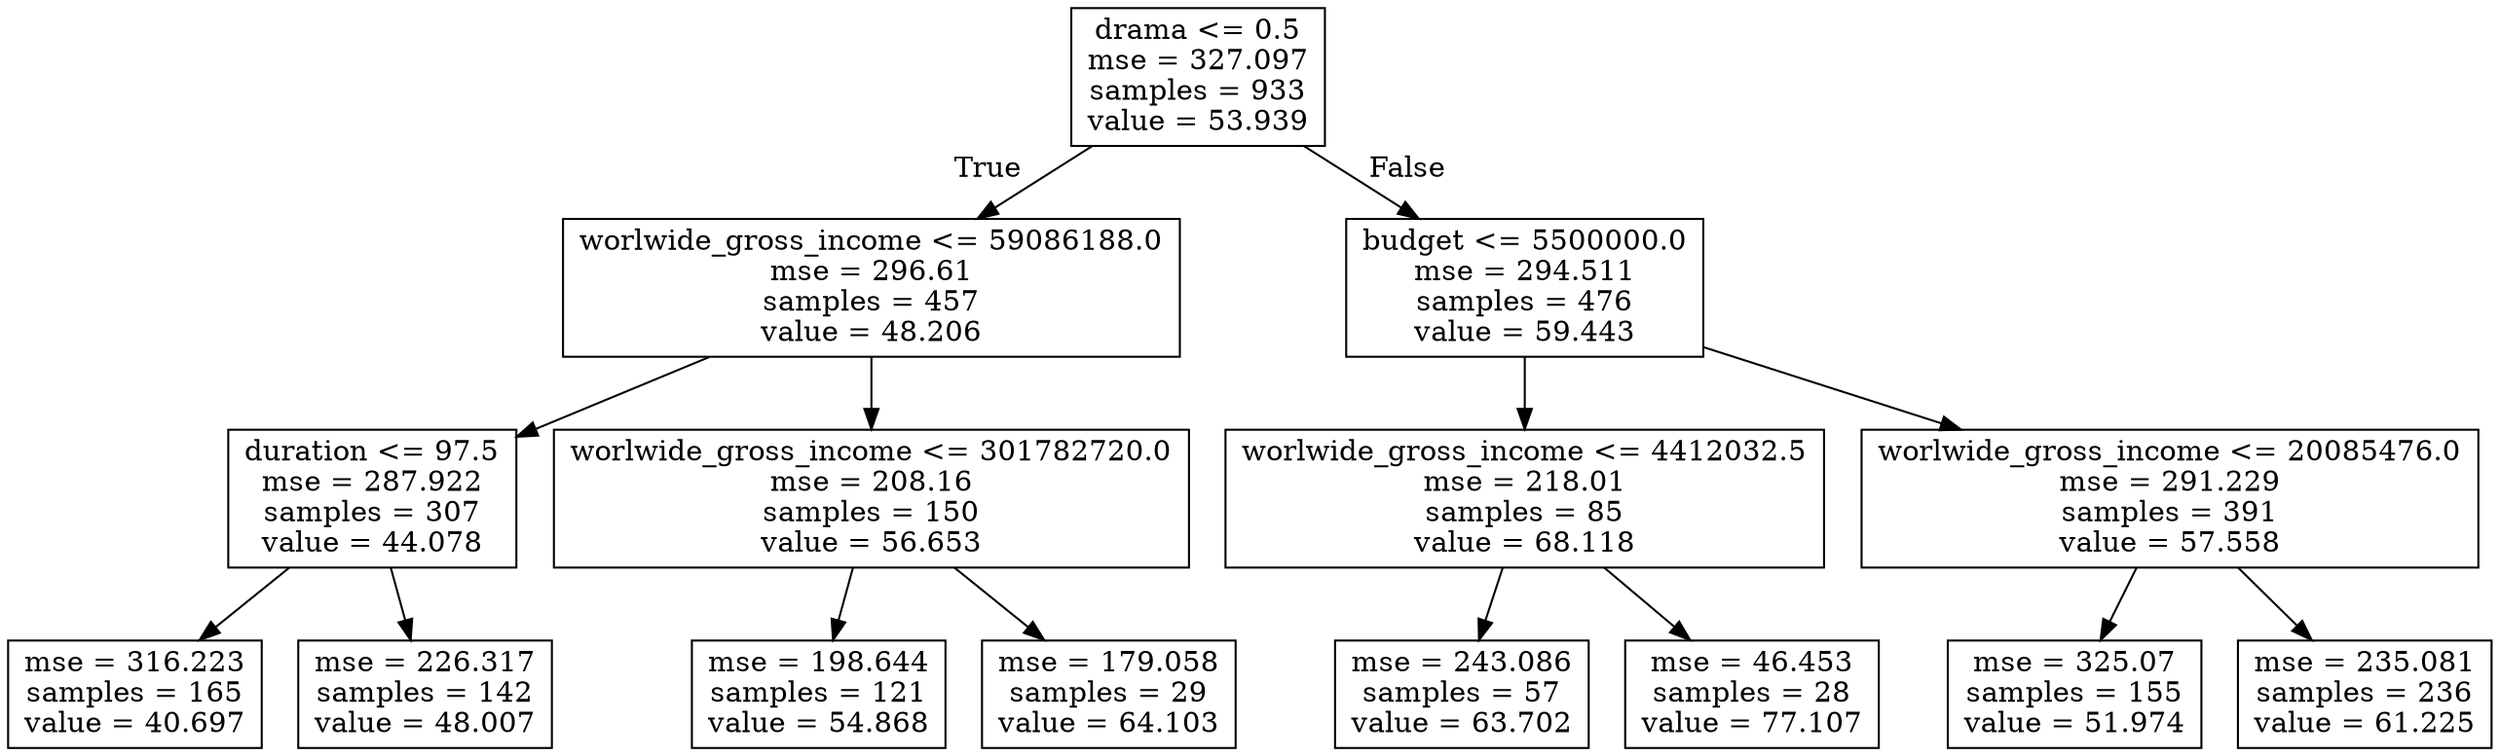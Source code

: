 digraph Tree {
node [shape=box] ;
0 [label="drama <= 0.5\nmse = 327.097\nsamples = 933\nvalue = 53.939"] ;
1 [label="worlwide_gross_income <= 59086188.0\nmse = 296.61\nsamples = 457\nvalue = 48.206"] ;
0 -> 1 [labeldistance=2.5, labelangle=45, headlabel="True"] ;
2 [label="duration <= 97.5\nmse = 287.922\nsamples = 307\nvalue = 44.078"] ;
1 -> 2 ;
3 [label="mse = 316.223\nsamples = 165\nvalue = 40.697"] ;
2 -> 3 ;
4 [label="mse = 226.317\nsamples = 142\nvalue = 48.007"] ;
2 -> 4 ;
5 [label="worlwide_gross_income <= 301782720.0\nmse = 208.16\nsamples = 150\nvalue = 56.653"] ;
1 -> 5 ;
6 [label="mse = 198.644\nsamples = 121\nvalue = 54.868"] ;
5 -> 6 ;
7 [label="mse = 179.058\nsamples = 29\nvalue = 64.103"] ;
5 -> 7 ;
8 [label="budget <= 5500000.0\nmse = 294.511\nsamples = 476\nvalue = 59.443"] ;
0 -> 8 [labeldistance=2.5, labelangle=-45, headlabel="False"] ;
9 [label="worlwide_gross_income <= 4412032.5\nmse = 218.01\nsamples = 85\nvalue = 68.118"] ;
8 -> 9 ;
10 [label="mse = 243.086\nsamples = 57\nvalue = 63.702"] ;
9 -> 10 ;
11 [label="mse = 46.453\nsamples = 28\nvalue = 77.107"] ;
9 -> 11 ;
12 [label="worlwide_gross_income <= 20085476.0\nmse = 291.229\nsamples = 391\nvalue = 57.558"] ;
8 -> 12 ;
13 [label="mse = 325.07\nsamples = 155\nvalue = 51.974"] ;
12 -> 13 ;
14 [label="mse = 235.081\nsamples = 236\nvalue = 61.225"] ;
12 -> 14 ;
}